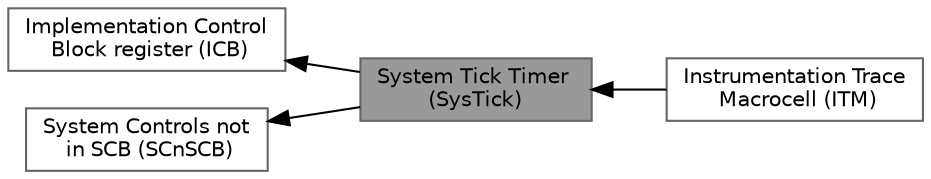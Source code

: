 digraph "System Tick Timer (SysTick)"
{
 // LATEX_PDF_SIZE
  bgcolor="transparent";
  edge [fontname=Helvetica,fontsize=10,labelfontname=Helvetica,labelfontsize=10];
  node [fontname=Helvetica,fontsize=10,shape=box,height=0.2,width=0.4];
  rankdir=LR;
  Node3 [id="Node000003",label="Implementation Control\l Block register (ICB)",height=0.2,width=0.4,color="grey40", fillcolor="white", style="filled",URL="$group__CMSIS__ICB.html",tooltip="Type definitions for the Implementation Control Block Register."];
  Node4 [id="Node000004",label="Instrumentation Trace\l Macrocell (ITM)",height=0.2,width=0.4,color="grey40", fillcolor="white", style="filled",URL="$group__CMSIS__ITM.html",tooltip="Type definitions for the Instrumentation Trace Macrocell (ITM)"];
  Node2 [id="Node000002",label="System Controls not\l in SCB (SCnSCB)",height=0.2,width=0.4,color="grey40", fillcolor="white", style="filled",URL="$group__CMSIS__SCnSCB.html",tooltip="Type definitions for the System Control and ID Register not in the SCB."];
  Node1 [id="Node000001",label="System Tick Timer \l(SysTick)",height=0.2,width=0.4,color="gray40", fillcolor="grey60", style="filled", fontcolor="black",tooltip="Type definitions for the System Timer Registers."];
  Node2->Node1 [shape=plaintext, dir="back", style="solid"];
  Node3->Node1 [shape=plaintext, dir="back", style="solid"];
  Node1->Node4 [shape=plaintext, dir="back", style="solid"];
}
